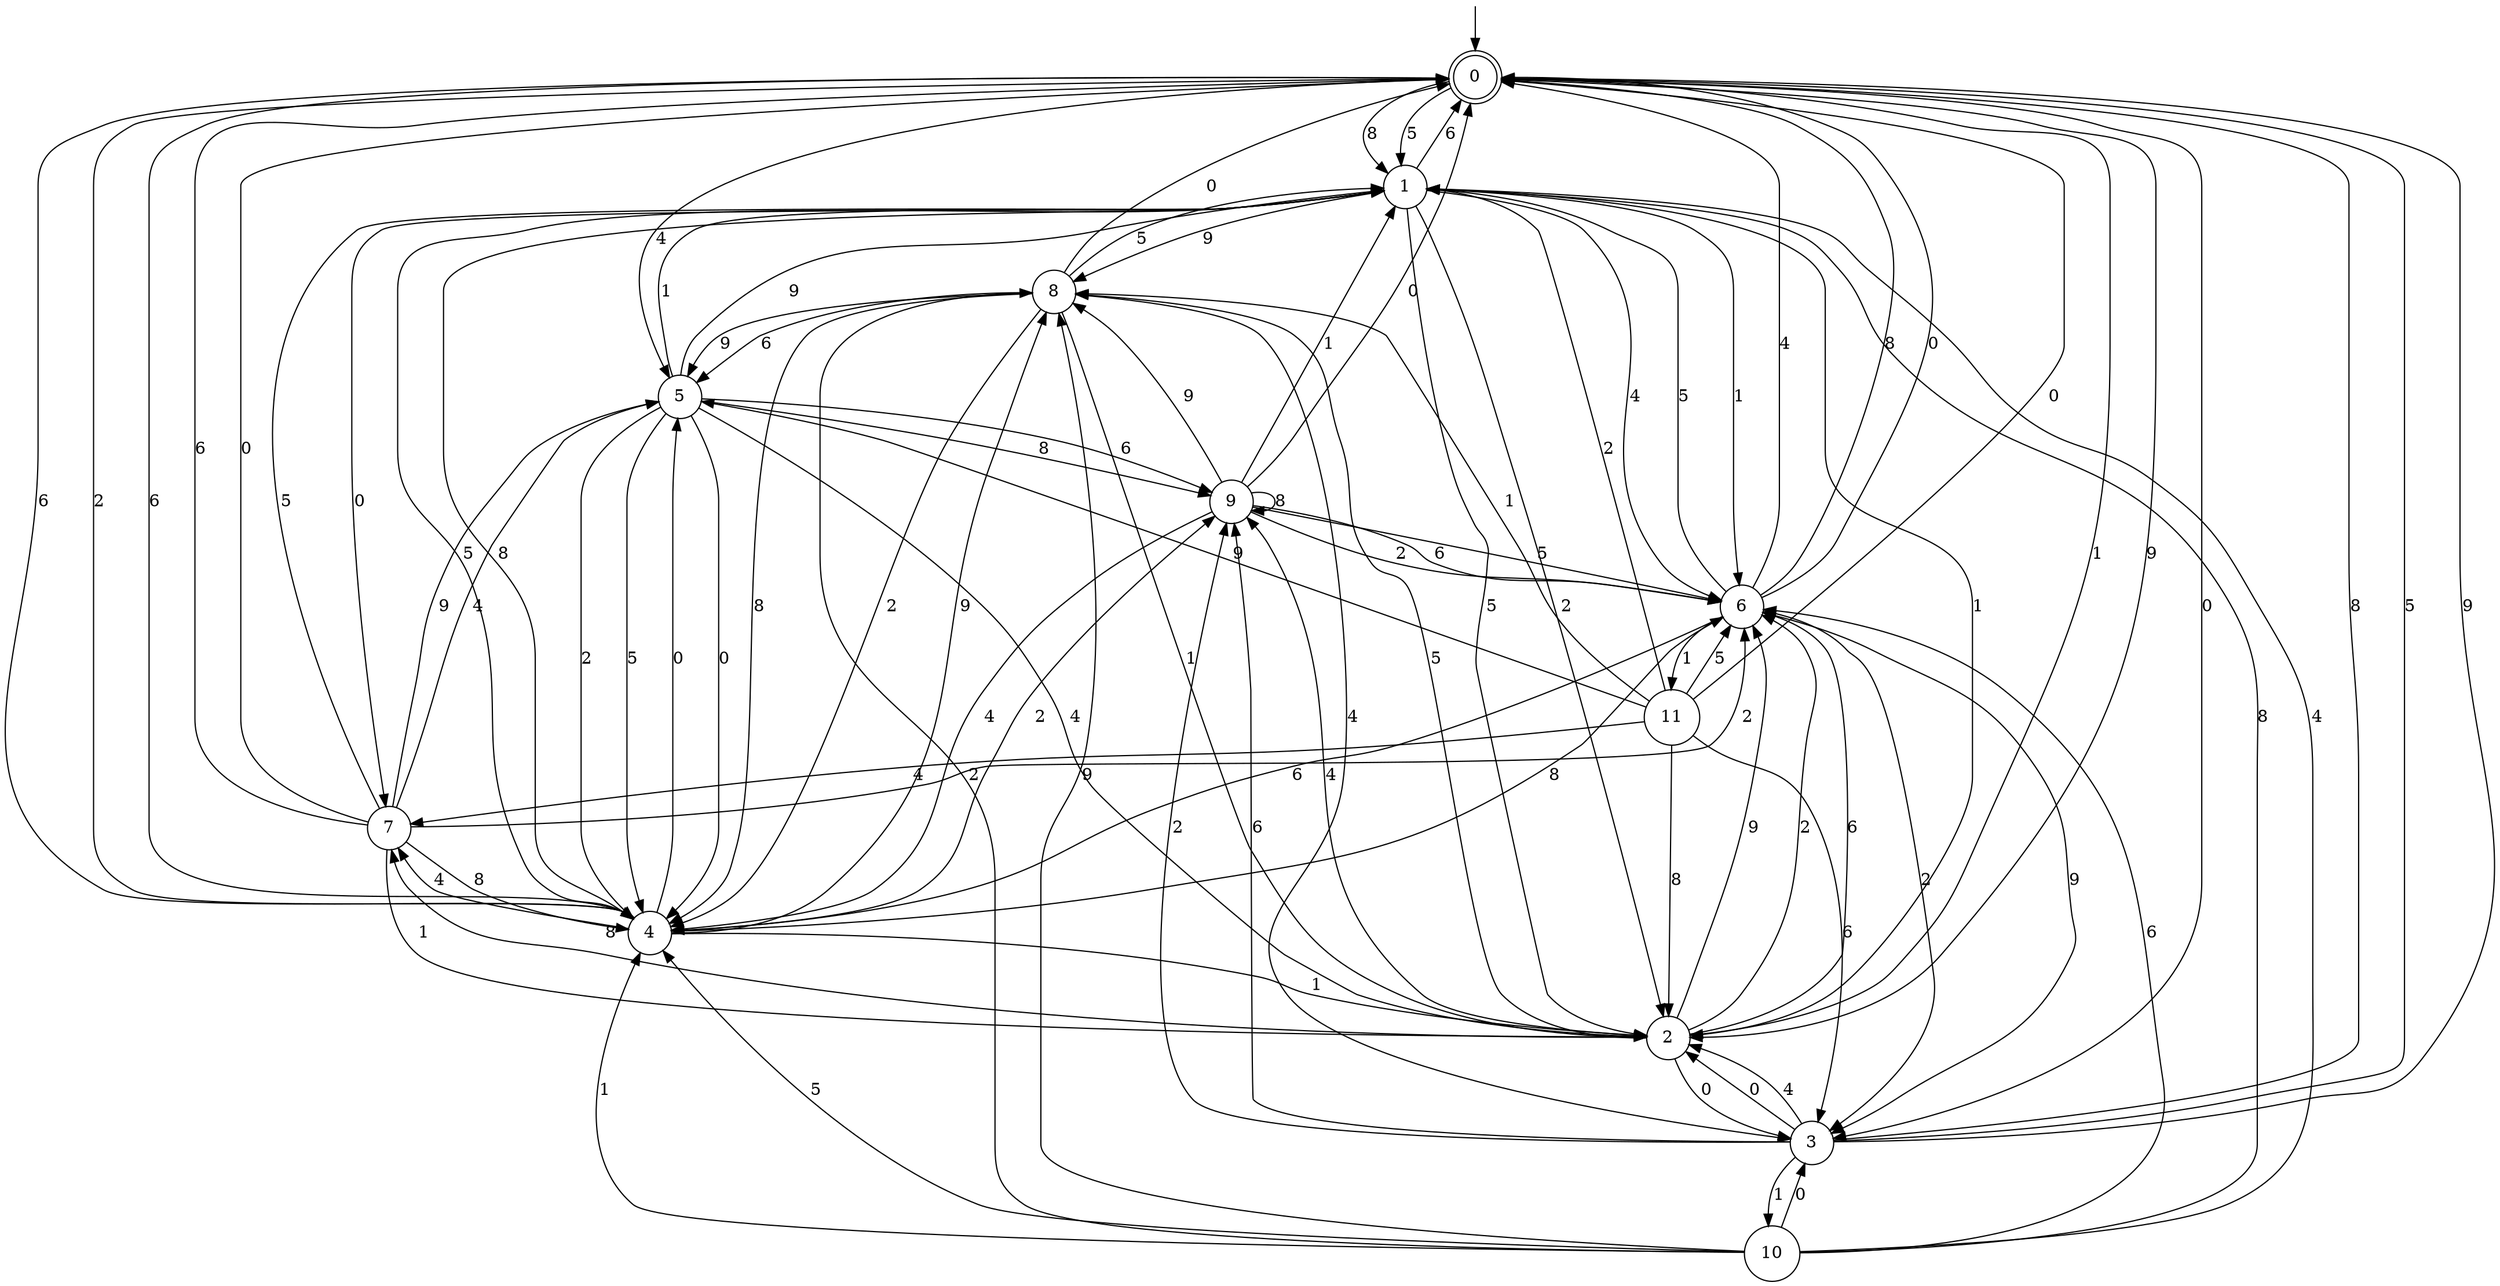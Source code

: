 digraph g {

	s0 [shape="doublecircle" label="0"];
	s1 [shape="circle" label="1"];
	s2 [shape="circle" label="2"];
	s3 [shape="circle" label="3"];
	s4 [shape="circle" label="4"];
	s5 [shape="circle" label="5"];
	s6 [shape="circle" label="6"];
	s7 [shape="circle" label="7"];
	s8 [shape="circle" label="8"];
	s9 [shape="circle" label="9"];
	s10 [shape="circle" label="10"];
	s11 [shape="circle" label="11"];
	s0 -> s1 [label="8"];
	s0 -> s2 [label="1"];
	s0 -> s1 [label="5"];
	s0 -> s3 [label="0"];
	s0 -> s4 [label="2"];
	s0 -> s4 [label="6"];
	s0 -> s5 [label="4"];
	s0 -> s2 [label="9"];
	s1 -> s4 [label="8"];
	s1 -> s6 [label="1"];
	s1 -> s2 [label="5"];
	s1 -> s7 [label="0"];
	s1 -> s2 [label="2"];
	s1 -> s0 [label="6"];
	s1 -> s6 [label="4"];
	s1 -> s8 [label="9"];
	s2 -> s7 [label="8"];
	s2 -> s1 [label="1"];
	s2 -> s8 [label="5"];
	s2 -> s3 [label="0"];
	s2 -> s6 [label="2"];
	s2 -> s6 [label="6"];
	s2 -> s9 [label="4"];
	s2 -> s6 [label="9"];
	s3 -> s0 [label="8"];
	s3 -> s10 [label="1"];
	s3 -> s0 [label="5"];
	s3 -> s2 [label="0"];
	s3 -> s9 [label="2"];
	s3 -> s9 [label="6"];
	s3 -> s2 [label="4"];
	s3 -> s0 [label="9"];
	s4 -> s6 [label="8"];
	s4 -> s2 [label="1"];
	s4 -> s1 [label="5"];
	s4 -> s5 [label="0"];
	s4 -> s9 [label="2"];
	s4 -> s0 [label="6"];
	s4 -> s7 [label="4"];
	s4 -> s8 [label="9"];
	s5 -> s9 [label="8"];
	s5 -> s1 [label="1"];
	s5 -> s4 [label="5"];
	s5 -> s4 [label="0"];
	s5 -> s4 [label="2"];
	s5 -> s9 [label="6"];
	s5 -> s2 [label="4"];
	s5 -> s1 [label="9"];
	s6 -> s0 [label="8"];
	s6 -> s11 [label="1"];
	s6 -> s1 [label="5"];
	s6 -> s0 [label="0"];
	s6 -> s3 [label="2"];
	s6 -> s4 [label="6"];
	s6 -> s0 [label="4"];
	s6 -> s3 [label="9"];
	s7 -> s4 [label="8"];
	s7 -> s2 [label="1"];
	s7 -> s1 [label="5"];
	s7 -> s0 [label="0"];
	s7 -> s6 [label="2"];
	s7 -> s0 [label="6"];
	s7 -> s5 [label="4"];
	s7 -> s5 [label="9"];
	s8 -> s4 [label="8"];
	s8 -> s2 [label="1"];
	s8 -> s1 [label="5"];
	s8 -> s0 [label="0"];
	s8 -> s4 [label="2"];
	s8 -> s5 [label="6"];
	s8 -> s3 [label="4"];
	s8 -> s5 [label="9"];
	s9 -> s9 [label="8"];
	s9 -> s1 [label="1"];
	s9 -> s6 [label="5"];
	s9 -> s0 [label="0"];
	s9 -> s6 [label="2"];
	s9 -> s6 [label="6"];
	s9 -> s4 [label="4"];
	s9 -> s8 [label="9"];
	s10 -> s1 [label="8"];
	s10 -> s4 [label="1"];
	s10 -> s4 [label="5"];
	s10 -> s3 [label="0"];
	s10 -> s8 [label="2"];
	s10 -> s6 [label="6"];
	s10 -> s1 [label="4"];
	s10 -> s8 [label="9"];
	s11 -> s2 [label="8"];
	s11 -> s8 [label="1"];
	s11 -> s6 [label="5"];
	s11 -> s0 [label="0"];
	s11 -> s1 [label="2"];
	s11 -> s3 [label="6"];
	s11 -> s7 [label="4"];
	s11 -> s5 [label="9"];

__start0 [label="" shape="none" width="0" height="0"];
__start0 -> s0;

}
